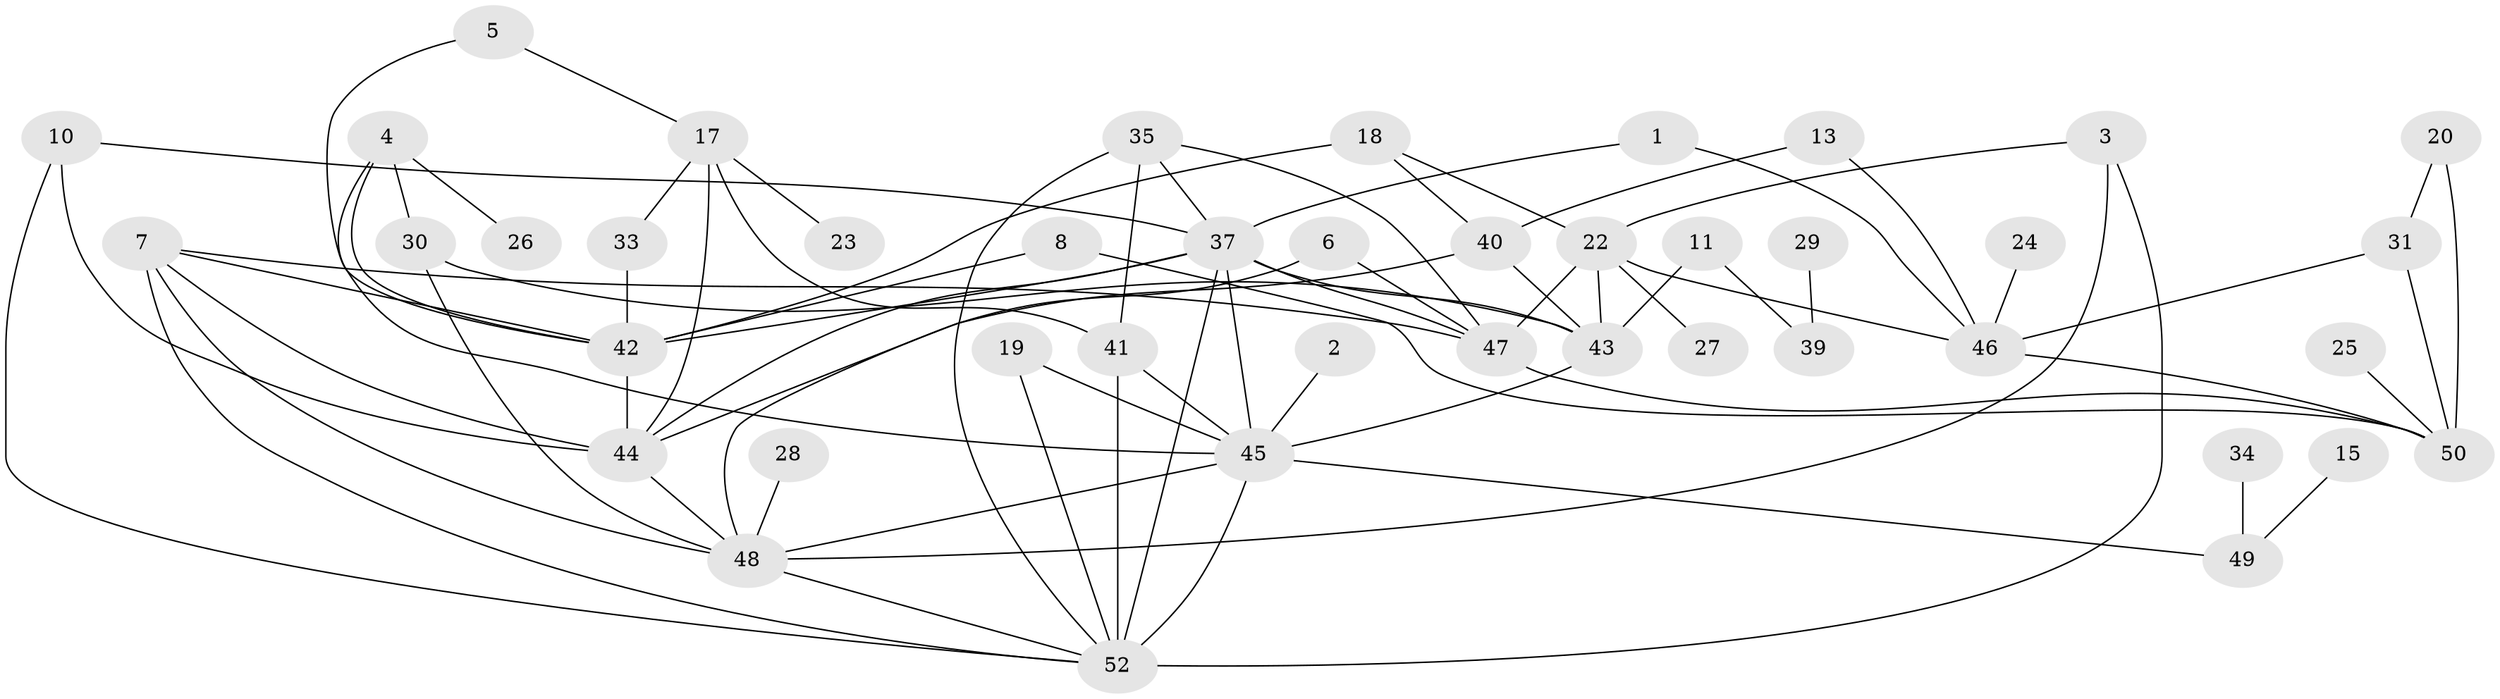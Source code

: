 // original degree distribution, {4: 0.17307692307692307, 1: 0.18269230769230768, 3: 0.20192307692307693, 5: 0.057692307692307696, 2: 0.25, 6: 0.038461538461538464, 0: 0.07692307692307693, 7: 0.019230769230769232}
// Generated by graph-tools (version 1.1) at 2025/25/03/09/25 03:25:16]
// undirected, 43 vertices, 77 edges
graph export_dot {
graph [start="1"]
  node [color=gray90,style=filled];
  1;
  2;
  3;
  4;
  5;
  6;
  7;
  8;
  10;
  11;
  13;
  15;
  17;
  18;
  19;
  20;
  22;
  23;
  24;
  25;
  26;
  27;
  28;
  29;
  30;
  31;
  33;
  34;
  35;
  37;
  39;
  40;
  41;
  42;
  43;
  44;
  45;
  46;
  47;
  48;
  49;
  50;
  52;
  1 -- 37 [weight=1.0];
  1 -- 46 [weight=1.0];
  2 -- 45 [weight=1.0];
  3 -- 22 [weight=1.0];
  3 -- 48 [weight=1.0];
  3 -- 52 [weight=1.0];
  4 -- 26 [weight=1.0];
  4 -- 30 [weight=1.0];
  4 -- 42 [weight=1.0];
  4 -- 45 [weight=1.0];
  5 -- 17 [weight=1.0];
  5 -- 42 [weight=1.0];
  6 -- 47 [weight=1.0];
  6 -- 48 [weight=1.0];
  7 -- 42 [weight=1.0];
  7 -- 44 [weight=1.0];
  7 -- 47 [weight=1.0];
  7 -- 48 [weight=1.0];
  7 -- 52 [weight=1.0];
  8 -- 42 [weight=1.0];
  8 -- 50 [weight=1.0];
  10 -- 37 [weight=1.0];
  10 -- 44 [weight=1.0];
  10 -- 52 [weight=1.0];
  11 -- 39 [weight=1.0];
  11 -- 43 [weight=1.0];
  13 -- 40 [weight=1.0];
  13 -- 46 [weight=1.0];
  15 -- 49 [weight=1.0];
  17 -- 23 [weight=1.0];
  17 -- 33 [weight=1.0];
  17 -- 41 [weight=1.0];
  17 -- 44 [weight=1.0];
  18 -- 22 [weight=1.0];
  18 -- 40 [weight=1.0];
  18 -- 42 [weight=2.0];
  19 -- 45 [weight=1.0];
  19 -- 52 [weight=1.0];
  20 -- 31 [weight=1.0];
  20 -- 50 [weight=1.0];
  22 -- 27 [weight=1.0];
  22 -- 43 [weight=2.0];
  22 -- 46 [weight=1.0];
  22 -- 47 [weight=1.0];
  24 -- 46 [weight=1.0];
  25 -- 50 [weight=1.0];
  28 -- 48 [weight=1.0];
  29 -- 39 [weight=1.0];
  30 -- 43 [weight=1.0];
  30 -- 48 [weight=1.0];
  31 -- 46 [weight=1.0];
  31 -- 50 [weight=1.0];
  33 -- 42 [weight=1.0];
  34 -- 49 [weight=1.0];
  35 -- 37 [weight=1.0];
  35 -- 41 [weight=1.0];
  35 -- 47 [weight=1.0];
  35 -- 52 [weight=2.0];
  37 -- 42 [weight=1.0];
  37 -- 43 [weight=1.0];
  37 -- 44 [weight=1.0];
  37 -- 45 [weight=2.0];
  37 -- 47 [weight=1.0];
  37 -- 52 [weight=1.0];
  40 -- 43 [weight=1.0];
  40 -- 44 [weight=1.0];
  41 -- 45 [weight=1.0];
  41 -- 52 [weight=1.0];
  42 -- 44 [weight=2.0];
  43 -- 45 [weight=1.0];
  44 -- 48 [weight=1.0];
  45 -- 48 [weight=1.0];
  45 -- 49 [weight=1.0];
  45 -- 52 [weight=4.0];
  46 -- 50 [weight=1.0];
  47 -- 50 [weight=1.0];
  48 -- 52 [weight=1.0];
}
